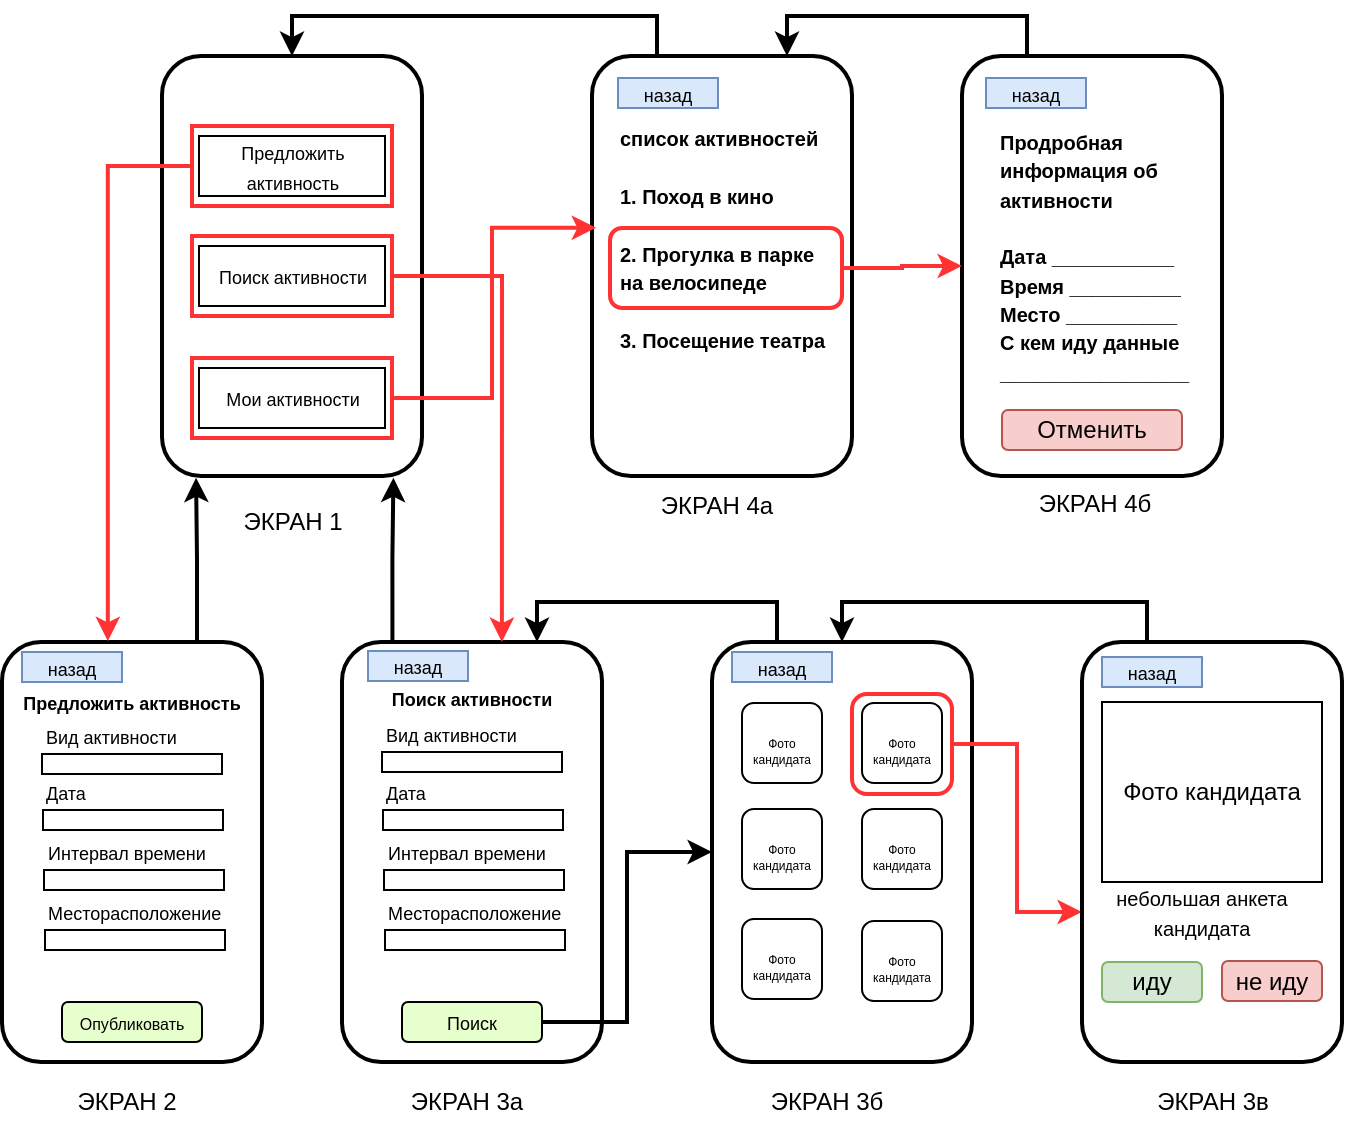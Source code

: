 <mxfile version="24.8.1">
  <diagram name="Страница — 1" id="nAuM4xRmQ5lAxGnV_1PG">
    <mxGraphModel grid="1" page="1" gridSize="10" guides="1" tooltips="1" connect="1" arrows="1" fold="1" pageScale="1" pageWidth="827" pageHeight="1169" math="0" shadow="0">
      <root>
        <mxCell id="0" />
        <mxCell id="1" parent="0" />
        <mxCell id="h5EbCJl5mtBPo54g1Df6-1" value="" style="rounded=1;whiteSpace=wrap;html=1;strokeWidth=2;" vertex="1" parent="1">
          <mxGeometry x="280" y="230" width="130" height="210" as="geometry" />
        </mxCell>
        <mxCell id="h5EbCJl5mtBPo54g1Df6-2" value="&lt;font style=&quot;font-size: 9px;&quot;&gt;&lt;b&gt;Поиск активности&lt;/b&gt;&lt;/font&gt;" style="text;strokeColor=none;align=center;fillColor=none;html=1;verticalAlign=middle;whiteSpace=wrap;rounded=0;" vertex="1" parent="1">
          <mxGeometry x="285" y="242.5" width="120" height="30" as="geometry" />
        </mxCell>
        <mxCell id="h5EbCJl5mtBPo54g1Df6-3" value="" style="rounded=0;whiteSpace=wrap;html=1;strokeWidth=1;" vertex="1" parent="1">
          <mxGeometry x="300" y="285" width="90" height="10" as="geometry" />
        </mxCell>
        <mxCell id="h5EbCJl5mtBPo54g1Df6-4" value="&lt;font style=&quot;font-size: 9px;&quot;&gt;Вид активности&lt;/font&gt;" style="text;strokeColor=none;align=left;fillColor=none;html=1;verticalAlign=middle;whiteSpace=wrap;rounded=0;" vertex="1" parent="1">
          <mxGeometry x="299.5" y="271" width="95" height="10" as="geometry" />
        </mxCell>
        <mxCell id="h5EbCJl5mtBPo54g1Df6-5" value="" style="rounded=0;whiteSpace=wrap;html=1;strokeWidth=1;" vertex="1" parent="1">
          <mxGeometry x="300.5" y="314" width="90" height="10" as="geometry" />
        </mxCell>
        <mxCell id="h5EbCJl5mtBPo54g1Df6-6" value="&lt;font style=&quot;font-size: 9px;&quot;&gt;Дата&lt;/font&gt;" style="text;strokeColor=none;align=left;fillColor=none;html=1;verticalAlign=middle;whiteSpace=wrap;rounded=0;" vertex="1" parent="1">
          <mxGeometry x="300" y="300" width="95" height="10" as="geometry" />
        </mxCell>
        <mxCell id="h5EbCJl5mtBPo54g1Df6-7" value="&lt;font style=&quot;font-size: 9px;&quot;&gt;Интервал времени&lt;/font&gt;" style="text;strokeColor=none;align=left;fillColor=none;html=1;verticalAlign=middle;whiteSpace=wrap;rounded=0;" vertex="1" parent="1">
          <mxGeometry x="300.5" y="330" width="95" height="10" as="geometry" />
        </mxCell>
        <mxCell id="h5EbCJl5mtBPo54g1Df6-8" value="" style="rounded=0;whiteSpace=wrap;html=1;strokeWidth=1;" vertex="1" parent="1">
          <mxGeometry x="301" y="344" width="90" height="10" as="geometry" />
        </mxCell>
        <mxCell id="h5EbCJl5mtBPo54g1Df6-9" value="&lt;font style=&quot;font-size: 9px;&quot;&gt;Месторасположение&lt;/font&gt;" style="text;strokeColor=none;align=left;fillColor=none;html=1;verticalAlign=middle;whiteSpace=wrap;rounded=0;" vertex="1" parent="1">
          <mxGeometry x="301" y="360" width="95" height="10" as="geometry" />
        </mxCell>
        <mxCell id="h5EbCJl5mtBPo54g1Df6-10" value="" style="rounded=0;whiteSpace=wrap;html=1;strokeWidth=1;" vertex="1" parent="1">
          <mxGeometry x="301.5" y="374" width="90" height="10" as="geometry" />
        </mxCell>
        <mxCell id="h5EbCJl5mtBPo54g1Df6-32" style="edgeStyle=orthogonalEdgeStyle;rounded=0;orthogonalLoop=1;jettySize=auto;html=1;entryX=0;entryY=0.5;entryDx=0;entryDy=0;strokeWidth=2;" edge="1" parent="1" source="h5EbCJl5mtBPo54g1Df6-11" target="h5EbCJl5mtBPo54g1Df6-12">
          <mxGeometry relative="1" as="geometry" />
        </mxCell>
        <mxCell id="h5EbCJl5mtBPo54g1Df6-11" value="&lt;font style=&quot;font-size: 9px;&quot;&gt;Поиск&lt;/font&gt;" style="rounded=1;whiteSpace=wrap;html=1;fillColor=#E6FFCC;" vertex="1" parent="1">
          <mxGeometry x="310" y="410" width="70" height="20" as="geometry" />
        </mxCell>
        <mxCell id="h5EbCJl5mtBPo54g1Df6-103" style="edgeStyle=orthogonalEdgeStyle;rounded=0;orthogonalLoop=1;jettySize=auto;html=1;exitX=0.25;exitY=0;exitDx=0;exitDy=0;entryX=0.75;entryY=0;entryDx=0;entryDy=0;strokeWidth=2;" edge="1" parent="1" source="h5EbCJl5mtBPo54g1Df6-12" target="h5EbCJl5mtBPo54g1Df6-1">
          <mxGeometry relative="1" as="geometry" />
        </mxCell>
        <mxCell id="h5EbCJl5mtBPo54g1Df6-12" value="" style="rounded=1;whiteSpace=wrap;html=1;strokeWidth=2;" vertex="1" parent="1">
          <mxGeometry x="465" y="230" width="130" height="210" as="geometry" />
        </mxCell>
        <mxCell id="h5EbCJl5mtBPo54g1Df6-34" value="" style="rounded=1;whiteSpace=wrap;html=1;strokeWidth=2;" vertex="1" parent="1">
          <mxGeometry x="110" y="230" width="130" height="210" as="geometry" />
        </mxCell>
        <mxCell id="h5EbCJl5mtBPo54g1Df6-35" value="&lt;font style=&quot;font-size: 9px;&quot;&gt;&lt;b&gt;Предложить активность&lt;/b&gt;&lt;/font&gt;" style="text;strokeColor=none;align=center;fillColor=none;html=1;verticalAlign=middle;whiteSpace=wrap;rounded=0;" vertex="1" parent="1">
          <mxGeometry x="115" y="245" width="120" height="30" as="geometry" />
        </mxCell>
        <mxCell id="h5EbCJl5mtBPo54g1Df6-36" value="" style="rounded=0;whiteSpace=wrap;html=1;strokeWidth=1;" vertex="1" parent="1">
          <mxGeometry x="130" y="286" width="90" height="10" as="geometry" />
        </mxCell>
        <mxCell id="h5EbCJl5mtBPo54g1Df6-37" value="&lt;font style=&quot;font-size: 9px;&quot;&gt;Вид активности&lt;/font&gt;" style="text;strokeColor=none;align=left;fillColor=none;html=1;verticalAlign=middle;whiteSpace=wrap;rounded=0;" vertex="1" parent="1">
          <mxGeometry x="129.5" y="272" width="95" height="10" as="geometry" />
        </mxCell>
        <mxCell id="h5EbCJl5mtBPo54g1Df6-38" value="" style="rounded=0;whiteSpace=wrap;html=1;strokeWidth=1;" vertex="1" parent="1">
          <mxGeometry x="130.5" y="314" width="90" height="10" as="geometry" />
        </mxCell>
        <mxCell id="h5EbCJl5mtBPo54g1Df6-39" value="&lt;font style=&quot;font-size: 9px;&quot;&gt;Дата&lt;/font&gt;" style="text;strokeColor=none;align=left;fillColor=none;html=1;verticalAlign=middle;whiteSpace=wrap;rounded=0;" vertex="1" parent="1">
          <mxGeometry x="130" y="300" width="95" height="10" as="geometry" />
        </mxCell>
        <mxCell id="h5EbCJl5mtBPo54g1Df6-40" value="&lt;font style=&quot;font-size: 9px;&quot;&gt;Интервал времени&lt;/font&gt;" style="text;strokeColor=none;align=left;fillColor=none;html=1;verticalAlign=middle;whiteSpace=wrap;rounded=0;" vertex="1" parent="1">
          <mxGeometry x="130.5" y="330" width="95" height="10" as="geometry" />
        </mxCell>
        <mxCell id="h5EbCJl5mtBPo54g1Df6-41" value="" style="rounded=0;whiteSpace=wrap;html=1;strokeWidth=1;" vertex="1" parent="1">
          <mxGeometry x="131" y="344" width="90" height="10" as="geometry" />
        </mxCell>
        <mxCell id="h5EbCJl5mtBPo54g1Df6-42" value="&lt;font style=&quot;font-size: 9px;&quot;&gt;Месторасположение&lt;/font&gt;" style="text;strokeColor=none;align=left;fillColor=none;html=1;verticalAlign=middle;whiteSpace=wrap;rounded=0;" vertex="1" parent="1">
          <mxGeometry x="131" y="360" width="95" height="10" as="geometry" />
        </mxCell>
        <mxCell id="h5EbCJl5mtBPo54g1Df6-43" value="" style="rounded=0;whiteSpace=wrap;html=1;strokeWidth=1;" vertex="1" parent="1">
          <mxGeometry x="131.5" y="374" width="90" height="10" as="geometry" />
        </mxCell>
        <mxCell id="h5EbCJl5mtBPo54g1Df6-44" value="&lt;font style=&quot;font-size: 8px;&quot;&gt;Опубликовать&lt;/font&gt;" style="rounded=1;whiteSpace=wrap;html=1;fillColor=#E6FFCC;" vertex="1" parent="1">
          <mxGeometry x="140" y="410" width="70" height="20" as="geometry" />
        </mxCell>
        <mxCell id="h5EbCJl5mtBPo54g1Df6-23" value="&lt;font style=&quot;font-size: 6px;&quot;&gt;Фото&lt;/font&gt;&lt;div style=&quot;line-height: 0%;&quot;&gt;&lt;font style=&quot;font-size: 6px;&quot;&gt;кандидата&lt;/font&gt;&lt;/div&gt;" style="rounded=1;whiteSpace=wrap;html=1;" vertex="1" parent="1">
          <mxGeometry x="480" y="260.5" width="40" height="40" as="geometry" />
        </mxCell>
        <mxCell id="h5EbCJl5mtBPo54g1Df6-24" value="&lt;font style=&quot;font-size: 6px;&quot;&gt;Фото&lt;/font&gt;&lt;div style=&quot;line-height: 0px;&quot;&gt;&lt;font style=&quot;font-size: 6px;&quot;&gt;кандидата&lt;/font&gt;&lt;/div&gt;" style="rounded=1;whiteSpace=wrap;html=1;" vertex="1" parent="1">
          <mxGeometry x="480" y="313.5" width="40" height="40" as="geometry" />
        </mxCell>
        <mxCell id="h5EbCJl5mtBPo54g1Df6-25" value="&lt;font style=&quot;font-size: 6px;&quot;&gt;Фото&lt;/font&gt;&lt;div style=&quot;line-height: 0px;&quot;&gt;&lt;font style=&quot;font-size: 6px;&quot;&gt;кандидата&lt;/font&gt;&lt;/div&gt;" style="rounded=1;whiteSpace=wrap;html=1;" vertex="1" parent="1">
          <mxGeometry x="540" y="260.5" width="40" height="40" as="geometry" />
        </mxCell>
        <mxCell id="h5EbCJl5mtBPo54g1Df6-26" value="&lt;font style=&quot;font-size: 6px;&quot;&gt;Фото&lt;/font&gt;&lt;div style=&quot;line-height: 0px;&quot;&gt;&lt;font style=&quot;font-size: 6px;&quot;&gt;кандидата&lt;/font&gt;&lt;/div&gt;" style="rounded=1;whiteSpace=wrap;html=1;" vertex="1" parent="1">
          <mxGeometry x="540" y="313.5" width="40" height="40" as="geometry" />
        </mxCell>
        <mxCell id="h5EbCJl5mtBPo54g1Df6-27" value="&lt;font style=&quot;font-size: 6px;&quot;&gt;Фото&lt;/font&gt;&lt;div style=&quot;line-height: 0px;&quot;&gt;&lt;font style=&quot;font-size: 6px;&quot;&gt;кандидата&lt;/font&gt;&lt;/div&gt;" style="rounded=1;whiteSpace=wrap;html=1;" vertex="1" parent="1">
          <mxGeometry x="480" y="368.5" width="40" height="40" as="geometry" />
        </mxCell>
        <mxCell id="h5EbCJl5mtBPo54g1Df6-28" value="&lt;font style=&quot;font-size: 6px;&quot;&gt;Фото&lt;/font&gt;&lt;div style=&quot;line-height: 0px;&quot;&gt;&lt;font style=&quot;font-size: 6px;&quot;&gt;кандидата&lt;/font&gt;&lt;/div&gt;" style="rounded=1;whiteSpace=wrap;html=1;" vertex="1" parent="1">
          <mxGeometry x="540" y="369.5" width="40" height="40" as="geometry" />
        </mxCell>
        <mxCell id="h5EbCJl5mtBPo54g1Df6-86" style="edgeStyle=orthogonalEdgeStyle;rounded=0;orthogonalLoop=1;jettySize=auto;html=1;entryX=0;entryY=0.5;entryDx=0;entryDy=0;strokeColor=#FF3333;strokeWidth=2;" edge="1" parent="1" source="h5EbCJl5mtBPo54g1Df6-52" target="h5EbCJl5mtBPo54g1Df6-85">
          <mxGeometry relative="1" as="geometry" />
        </mxCell>
        <mxCell id="h5EbCJl5mtBPo54g1Df6-52" value="" style="rounded=1;whiteSpace=wrap;html=1;fillColor=none;strokeColor=#FF3333;strokeWidth=2;" vertex="1" parent="1">
          <mxGeometry x="535" y="256" width="50" height="50" as="geometry" />
        </mxCell>
        <mxCell id="h5EbCJl5mtBPo54g1Df6-102" style="edgeStyle=orthogonalEdgeStyle;rounded=0;orthogonalLoop=1;jettySize=auto;html=1;exitX=0.25;exitY=0;exitDx=0;exitDy=0;entryX=0.5;entryY=0;entryDx=0;entryDy=0;strokeWidth=2;" edge="1" parent="1" source="h5EbCJl5mtBPo54g1Df6-53" target="h5EbCJl5mtBPo54g1Df6-12">
          <mxGeometry relative="1" as="geometry" />
        </mxCell>
        <mxCell id="h5EbCJl5mtBPo54g1Df6-53" value="" style="rounded=1;whiteSpace=wrap;html=1;strokeWidth=2;" vertex="1" parent="1">
          <mxGeometry x="650" y="230" width="130" height="210" as="geometry" />
        </mxCell>
        <mxCell id="h5EbCJl5mtBPo54g1Df6-61" value="" style="rounded=1;whiteSpace=wrap;html=1;strokeWidth=2;" vertex="1" parent="1">
          <mxGeometry x="190" y="-63" width="130" height="210" as="geometry" />
        </mxCell>
        <mxCell id="h5EbCJl5mtBPo54g1Df6-62" value="&lt;font style=&quot;font-size: 9px;&quot;&gt;Предложить активность&lt;/font&gt;" style="text;strokeColor=default;align=center;fillColor=none;html=1;verticalAlign=middle;whiteSpace=wrap;rounded=0;" vertex="1" parent="1">
          <mxGeometry x="208.5" y="-23" width="93" height="30" as="geometry" />
        </mxCell>
        <mxCell id="h5EbCJl5mtBPo54g1Df6-73" value="&lt;font style=&quot;font-size: 9px;&quot;&gt;Поиск активности&lt;/font&gt;" style="text;strokeColor=default;align=center;fillColor=none;html=1;verticalAlign=middle;whiteSpace=wrap;rounded=0;" vertex="1" parent="1">
          <mxGeometry x="208.5" y="32" width="93" height="30" as="geometry" />
        </mxCell>
        <mxCell id="h5EbCJl5mtBPo54g1Df6-74" value="&lt;font style=&quot;font-size: 9px;&quot;&gt;Мои активности&lt;/font&gt;" style="text;strokeColor=default;align=center;fillColor=none;html=1;verticalAlign=middle;whiteSpace=wrap;rounded=0;" vertex="1" parent="1">
          <mxGeometry x="208.5" y="93" width="93" height="30" as="geometry" />
        </mxCell>
        <mxCell id="h5EbCJl5mtBPo54g1Df6-75" value="" style="rounded=0;whiteSpace=wrap;html=1;fillColor=none;strokeColor=#FF3333;strokeWidth=2;" vertex="1" parent="1">
          <mxGeometry x="205" y="-28" width="100" height="40" as="geometry" />
        </mxCell>
        <mxCell id="h5EbCJl5mtBPo54g1Df6-78" style="edgeStyle=orthogonalEdgeStyle;rounded=0;orthogonalLoop=1;jettySize=auto;html=1;exitX=0;exitY=0.5;exitDx=0;exitDy=0;entryX=0.407;entryY=-0.002;entryDx=0;entryDy=0;entryPerimeter=0;strokeColor=#FF3333;strokeWidth=2;" edge="1" parent="1" source="h5EbCJl5mtBPo54g1Df6-75" target="h5EbCJl5mtBPo54g1Df6-34">
          <mxGeometry relative="1" as="geometry" />
        </mxCell>
        <mxCell id="h5EbCJl5mtBPo54g1Df6-79" value="" style="rounded=0;whiteSpace=wrap;html=1;fillColor=none;strokeColor=#FF3333;strokeWidth=2;" vertex="1" parent="1">
          <mxGeometry x="205" y="27" width="100" height="40" as="geometry" />
        </mxCell>
        <mxCell id="h5EbCJl5mtBPo54g1Df6-80" value="" style="rounded=0;whiteSpace=wrap;html=1;fillColor=none;strokeColor=#FF3333;strokeWidth=2;" vertex="1" parent="1">
          <mxGeometry x="205" y="88" width="100" height="40" as="geometry" />
        </mxCell>
        <mxCell id="h5EbCJl5mtBPo54g1Df6-81" style="edgeStyle=orthogonalEdgeStyle;rounded=0;orthogonalLoop=1;jettySize=auto;html=1;exitX=1;exitY=0.5;exitDx=0;exitDy=0;strokeColor=#FF3333;strokeWidth=2;entryX=0.615;entryY=0;entryDx=0;entryDy=0;entryPerimeter=0;" edge="1" parent="1" source="h5EbCJl5mtBPo54g1Df6-79" target="h5EbCJl5mtBPo54g1Df6-1">
          <mxGeometry relative="1" as="geometry">
            <mxPoint x="360" y="220" as="targetPoint" />
          </mxGeometry>
        </mxCell>
        <mxCell id="h5EbCJl5mtBPo54g1Df6-82" value="Фото кандидата" style="rounded=0;whiteSpace=wrap;html=1;" vertex="1" parent="1">
          <mxGeometry x="660" y="260" width="110" height="90" as="geometry" />
        </mxCell>
        <mxCell id="h5EbCJl5mtBPo54g1Df6-83" value="иду" style="rounded=1;whiteSpace=wrap;html=1;fillColor=#d5e8d4;strokeColor=#82b366;" vertex="1" parent="1">
          <mxGeometry x="660" y="390" width="50" height="20" as="geometry" />
        </mxCell>
        <mxCell id="h5EbCJl5mtBPo54g1Df6-84" value="не иду" style="rounded=1;whiteSpace=wrap;html=1;fillColor=#f8cecc;strokeColor=#b85450;" vertex="1" parent="1">
          <mxGeometry x="720" y="389.5" width="50" height="20" as="geometry" />
        </mxCell>
        <mxCell id="h5EbCJl5mtBPo54g1Df6-85" value="&lt;font size=&quot;1&quot;&gt;небольшая анкета кандидата&lt;/font&gt;" style="text;strokeColor=none;align=center;fillColor=none;html=1;verticalAlign=middle;whiteSpace=wrap;rounded=0;" vertex="1" parent="1">
          <mxGeometry x="650" y="350" width="120" height="30" as="geometry" />
        </mxCell>
        <mxCell id="h5EbCJl5mtBPo54g1Df6-87" value="&lt;font style=&quot;font-size: 9px;&quot;&gt;назад&lt;/font&gt;" style="rounded=0;whiteSpace=wrap;html=1;fillColor=#dae8fc;strokeColor=#6c8ebf;" vertex="1" parent="1">
          <mxGeometry x="475" y="235" width="50" height="15" as="geometry" />
        </mxCell>
        <mxCell id="h5EbCJl5mtBPo54g1Df6-88" value="&lt;font style=&quot;font-size: 9px;&quot;&gt;назад&lt;/font&gt;" style="rounded=0;whiteSpace=wrap;html=1;fillColor=#dae8fc;strokeColor=#6c8ebf;" vertex="1" parent="1">
          <mxGeometry x="660" y="237.5" width="50" height="15" as="geometry" />
        </mxCell>
        <mxCell id="h5EbCJl5mtBPo54g1Df6-89" value="&lt;font style=&quot;font-size: 9px;&quot;&gt;назад&lt;/font&gt;" style="rounded=0;whiteSpace=wrap;html=1;fillColor=#dae8fc;strokeColor=#6c8ebf;" vertex="1" parent="1">
          <mxGeometry x="293" y="234.5" width="50" height="15" as="geometry" />
        </mxCell>
        <mxCell id="h5EbCJl5mtBPo54g1Df6-90" value="&lt;font style=&quot;font-size: 9px;&quot;&gt;назад&lt;/font&gt;" style="rounded=0;whiteSpace=wrap;html=1;fillColor=#dae8fc;strokeColor=#6c8ebf;" vertex="1" parent="1">
          <mxGeometry x="120" y="235" width="50" height="15" as="geometry" />
        </mxCell>
        <mxCell id="h5EbCJl5mtBPo54g1Df6-108" style="edgeStyle=orthogonalEdgeStyle;rounded=0;orthogonalLoop=1;jettySize=auto;html=1;exitX=0.25;exitY=0;exitDx=0;exitDy=0;entryX=0.5;entryY=0;entryDx=0;entryDy=0;strokeWidth=2;" edge="1" parent="1" source="h5EbCJl5mtBPo54g1Df6-92" target="h5EbCJl5mtBPo54g1Df6-61">
          <mxGeometry relative="1" as="geometry" />
        </mxCell>
        <mxCell id="h5EbCJl5mtBPo54g1Df6-92" value="" style="rounded=1;whiteSpace=wrap;html=1;strokeWidth=2;" vertex="1" parent="1">
          <mxGeometry x="405" y="-63" width="130" height="210" as="geometry" />
        </mxCell>
        <mxCell id="h5EbCJl5mtBPo54g1Df6-93" value="&lt;div style=&quot;text-align: left;&quot;&gt;&lt;b style=&quot;font-size: x-small; background-color: initial;&quot;&gt;список активностей&lt;/b&gt;&lt;/div&gt;&lt;div style=&quot;text-align: left;&quot;&gt;&lt;b style=&quot;font-size: x-small; background-color: initial;&quot;&gt;&lt;br&gt;&lt;/b&gt;&lt;/div&gt;&lt;div style=&quot;text-align: left;&quot;&gt;&lt;font size=&quot;1&quot;&gt;&lt;b&gt;1. Поход в кино&lt;/b&gt;&lt;/font&gt;&lt;/div&gt;&lt;div style=&quot;text-align: left;&quot;&gt;&lt;font size=&quot;1&quot;&gt;&lt;b&gt;&lt;br&gt;&lt;/b&gt;&lt;/font&gt;&lt;/div&gt;&lt;div style=&quot;text-align: left;&quot;&gt;&lt;font size=&quot;1&quot;&gt;&lt;b&gt;2. Прогулка в парке на велосипеде&lt;/b&gt;&lt;/font&gt;&lt;/div&gt;&lt;div style=&quot;text-align: left;&quot;&gt;&lt;font size=&quot;1&quot;&gt;&lt;b&gt;&lt;br&gt;&lt;/b&gt;&lt;/font&gt;&lt;/div&gt;&lt;div style=&quot;text-align: left;&quot;&gt;&lt;font size=&quot;1&quot;&gt;&lt;b&gt;3. Посещение театра&lt;/b&gt;&lt;/font&gt;&lt;/div&gt;" style="text;strokeColor=none;align=center;fillColor=none;html=1;verticalAlign=middle;whiteSpace=wrap;rounded=0;" vertex="1" parent="1">
          <mxGeometry x="418" y="-32" width="109" height="120" as="geometry" />
        </mxCell>
        <mxCell id="h5EbCJl5mtBPo54g1Df6-94" style="edgeStyle=orthogonalEdgeStyle;rounded=0;orthogonalLoop=1;jettySize=auto;html=1;exitX=1;exitY=0.5;exitDx=0;exitDy=0;entryX=0.016;entryY=0.409;entryDx=0;entryDy=0;entryPerimeter=0;fontColor=#FF3333;strokeWidth=2;strokeColor=#FF3333;" edge="1" parent="1" source="h5EbCJl5mtBPo54g1Df6-80" target="h5EbCJl5mtBPo54g1Df6-92">
          <mxGeometry relative="1" as="geometry" />
        </mxCell>
        <mxCell id="h5EbCJl5mtBPo54g1Df6-107" style="edgeStyle=orthogonalEdgeStyle;rounded=0;orthogonalLoop=1;jettySize=auto;html=1;exitX=0.25;exitY=0;exitDx=0;exitDy=0;entryX=0.75;entryY=0;entryDx=0;entryDy=0;strokeWidth=2;" edge="1" parent="1" source="h5EbCJl5mtBPo54g1Df6-95" target="h5EbCJl5mtBPo54g1Df6-92">
          <mxGeometry relative="1" as="geometry" />
        </mxCell>
        <mxCell id="h5EbCJl5mtBPo54g1Df6-95" value="" style="rounded=1;whiteSpace=wrap;html=1;strokeWidth=2;" vertex="1" parent="1">
          <mxGeometry x="590" y="-63" width="130" height="210" as="geometry" />
        </mxCell>
        <mxCell id="h5EbCJl5mtBPo54g1Df6-96" value="&lt;div style=&quot;text-align: left;&quot;&gt;&lt;font size=&quot;1&quot;&gt;&lt;b&gt;Продробная информация об активности&lt;/b&gt;&lt;/font&gt;&lt;/div&gt;&lt;div style=&quot;text-align: left;&quot;&gt;&lt;font size=&quot;1&quot;&gt;&lt;b&gt;&lt;br&gt;&lt;/b&gt;&lt;/font&gt;&lt;/div&gt;&lt;div style=&quot;text-align: left;&quot;&gt;&lt;font size=&quot;1&quot;&gt;&lt;b&gt;Дата ___________&lt;/b&gt;&lt;/font&gt;&lt;/div&gt;&lt;div style=&quot;text-align: left;&quot;&gt;&lt;b style=&quot;font-size: x-small; background-color: initial;&quot;&gt;Время __________&lt;/b&gt;&lt;br&gt;&lt;/div&gt;&lt;div style=&quot;text-align: left;&quot;&gt;&lt;b style=&quot;font-size: x-small; background-color: initial;&quot;&gt;Место __________&lt;/b&gt;&lt;br&gt;&lt;/div&gt;&lt;div style=&quot;text-align: left;&quot;&gt;&lt;b style=&quot;font-size: x-small; background-color: initial;&quot;&gt;С кем иду данные _________________&lt;/b&gt;&lt;br&gt;&lt;/div&gt;" style="text;strokeColor=none;align=center;fillColor=none;html=1;verticalAlign=middle;whiteSpace=wrap;rounded=0;" vertex="1" parent="1">
          <mxGeometry x="608" y="-23" width="98" height="120" as="geometry" />
        </mxCell>
        <mxCell id="h5EbCJl5mtBPo54g1Df6-97" value="Отменить" style="rounded=1;whiteSpace=wrap;html=1;fillColor=#f8cecc;strokeColor=#b85450;" vertex="1" parent="1">
          <mxGeometry x="610" y="114" width="90" height="20" as="geometry" />
        </mxCell>
        <mxCell id="h5EbCJl5mtBPo54g1Df6-98" value="&lt;font style=&quot;font-size: 9px;&quot;&gt;назад&lt;/font&gt;" style="rounded=0;whiteSpace=wrap;html=1;fillColor=#dae8fc;strokeColor=#6c8ebf;" vertex="1" parent="1">
          <mxGeometry x="602" y="-52" width="50" height="15" as="geometry" />
        </mxCell>
        <mxCell id="h5EbCJl5mtBPo54g1Df6-101" style="edgeStyle=orthogonalEdgeStyle;rounded=0;orthogonalLoop=1;jettySize=auto;html=1;entryX=0;entryY=0.5;entryDx=0;entryDy=0;strokeColor=#FF3333;strokeWidth=2;" edge="1" parent="1" source="h5EbCJl5mtBPo54g1Df6-100" target="h5EbCJl5mtBPo54g1Df6-95">
          <mxGeometry relative="1" as="geometry" />
        </mxCell>
        <mxCell id="h5EbCJl5mtBPo54g1Df6-100" value="" style="rounded=1;whiteSpace=wrap;html=1;fillColor=none;strokeColor=#FF3333;strokeWidth=2;" vertex="1" parent="1">
          <mxGeometry x="414" y="23" width="116" height="40" as="geometry" />
        </mxCell>
        <mxCell id="h5EbCJl5mtBPo54g1Df6-104" style="edgeStyle=orthogonalEdgeStyle;rounded=0;orthogonalLoop=1;jettySize=auto;html=1;exitX=0.194;exitY=-0.001;exitDx=0;exitDy=0;entryX=0.89;entryY=1.004;entryDx=0;entryDy=0;entryPerimeter=0;strokeWidth=2;exitPerimeter=0;" edge="1" parent="1" source="h5EbCJl5mtBPo54g1Df6-1" target="h5EbCJl5mtBPo54g1Df6-61">
          <mxGeometry relative="1" as="geometry" />
        </mxCell>
        <mxCell id="h5EbCJl5mtBPo54g1Df6-105" style="edgeStyle=orthogonalEdgeStyle;rounded=0;orthogonalLoop=1;jettySize=auto;html=1;exitX=0.75;exitY=0;exitDx=0;exitDy=0;entryX=0.131;entryY=1.004;entryDx=0;entryDy=0;entryPerimeter=0;strokeWidth=2;" edge="1" parent="1" source="h5EbCJl5mtBPo54g1Df6-34" target="h5EbCJl5mtBPo54g1Df6-61">
          <mxGeometry relative="1" as="geometry" />
        </mxCell>
        <mxCell id="h5EbCJl5mtBPo54g1Df6-106" value="&lt;font style=&quot;font-size: 9px;&quot;&gt;назад&lt;/font&gt;" style="rounded=0;whiteSpace=wrap;html=1;fillColor=#dae8fc;strokeColor=#6c8ebf;" vertex="1" parent="1">
          <mxGeometry x="418" y="-52" width="50" height="15" as="geometry" />
        </mxCell>
        <mxCell id="FYRLy64crgGr1wSaRqCk-6" value="ЭКРАН 1" style="rounded=0;whiteSpace=wrap;html=1;strokeColor=none;" vertex="1" parent="1">
          <mxGeometry x="222.5" y="160" width="65" height="20" as="geometry" />
        </mxCell>
        <mxCell id="FYRLy64crgGr1wSaRqCk-7" value="ЭКРАН 2" style="rounded=0;whiteSpace=wrap;html=1;strokeColor=none;" vertex="1" parent="1">
          <mxGeometry x="140" y="450" width="65" height="20" as="geometry" />
        </mxCell>
        <mxCell id="FYRLy64crgGr1wSaRqCk-9" value="ЭКРАН 3а" style="rounded=0;whiteSpace=wrap;html=1;strokeColor=none;" vertex="1" parent="1">
          <mxGeometry x="310" y="450" width="65" height="20" as="geometry" />
        </mxCell>
        <mxCell id="FYRLy64crgGr1wSaRqCk-10" value="ЭКРАН 3б" style="rounded=0;whiteSpace=wrap;html=1;strokeColor=none;" vertex="1" parent="1">
          <mxGeometry x="490" y="450" width="65" height="20" as="geometry" />
        </mxCell>
        <mxCell id="FYRLy64crgGr1wSaRqCk-11" value="ЭКРАН 3в" style="rounded=0;whiteSpace=wrap;html=1;strokeColor=none;" vertex="1" parent="1">
          <mxGeometry x="682.5" y="450" width="65" height="20" as="geometry" />
        </mxCell>
        <mxCell id="FYRLy64crgGr1wSaRqCk-12" value="ЭКРАН 4б" style="rounded=0;whiteSpace=wrap;html=1;strokeColor=none;" vertex="1" parent="1">
          <mxGeometry x="623.5" y="151" width="65" height="20" as="geometry" />
        </mxCell>
        <mxCell id="FYRLy64crgGr1wSaRqCk-13" value="ЭКРАН 4а" style="rounded=0;whiteSpace=wrap;html=1;strokeColor=none;" vertex="1" parent="1">
          <mxGeometry x="435" y="152" width="65" height="20" as="geometry" />
        </mxCell>
      </root>
    </mxGraphModel>
  </diagram>
</mxfile>
